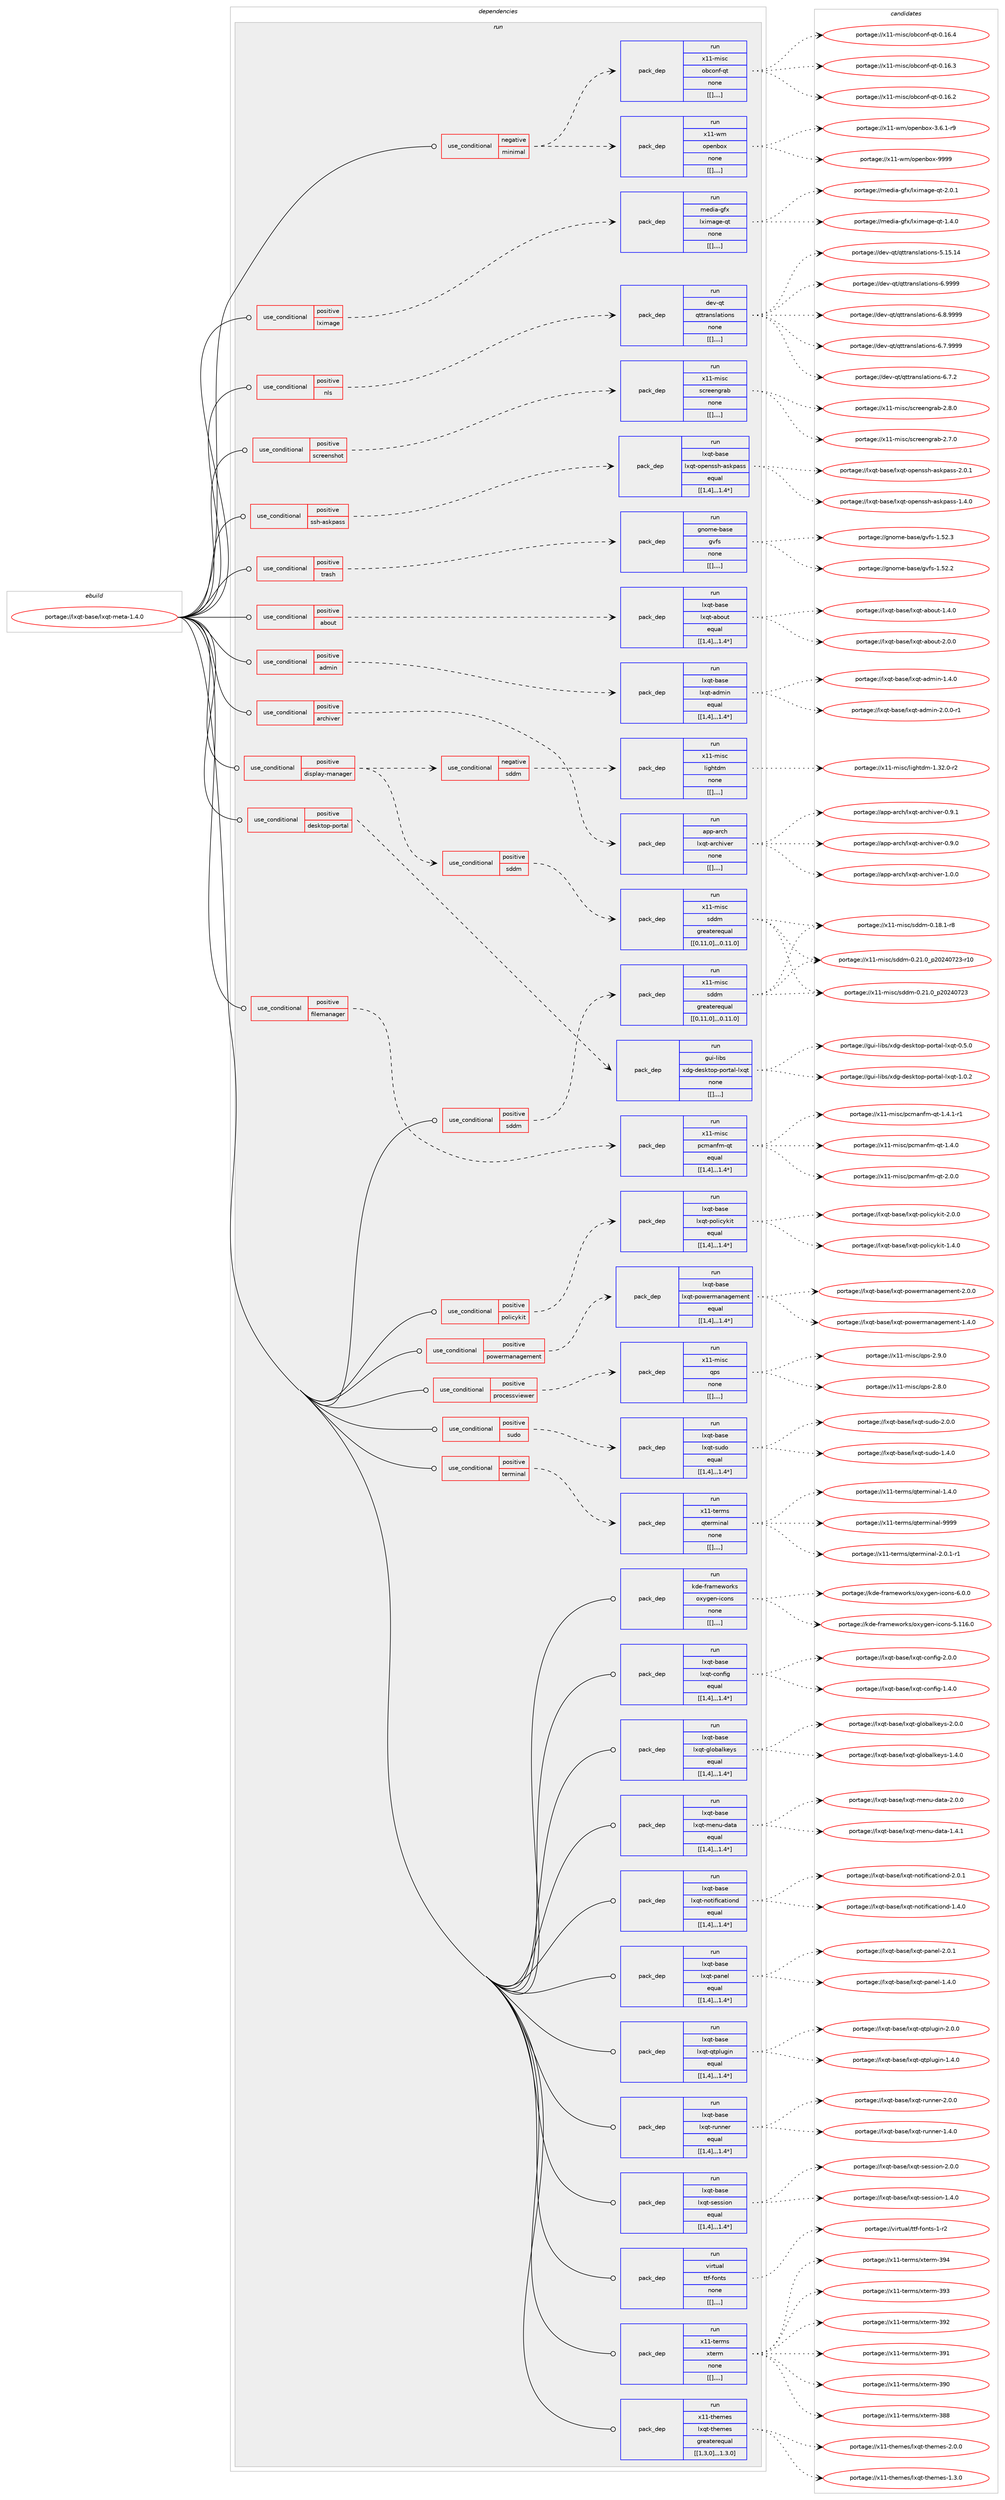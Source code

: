 digraph prolog {

# *************
# Graph options
# *************

newrank=true;
concentrate=true;
compound=true;
graph [rankdir=LR,fontname=Helvetica,fontsize=10,ranksep=1.5];#, ranksep=2.5, nodesep=0.2];
edge  [arrowhead=vee];
node  [fontname=Helvetica,fontsize=10];

# **********
# The ebuild
# **********

subgraph cluster_leftcol {
color=gray;
label=<<i>ebuild</i>>;
id [label="portage://lxqt-base/lxqt-meta-1.4.0", color=red, width=4, href="../lxqt-base/lxqt-meta-1.4.0.svg"];
}

# ****************
# The dependencies
# ****************

subgraph cluster_midcol {
color=gray;
label=<<i>dependencies</i>>;
subgraph cluster_compile {
fillcolor="#eeeeee";
style=filled;
label=<<i>compile</i>>;
}
subgraph cluster_compileandrun {
fillcolor="#eeeeee";
style=filled;
label=<<i>compile and run</i>>;
}
subgraph cluster_run {
fillcolor="#eeeeee";
style=filled;
label=<<i>run</i>>;
subgraph cond71304 {
dependency287873 [label=<<TABLE BORDER="0" CELLBORDER="1" CELLSPACING="0" CELLPADDING="4"><TR><TD ROWSPAN="3" CELLPADDING="10">use_conditional</TD></TR><TR><TD>negative</TD></TR><TR><TD>minimal</TD></TR></TABLE>>, shape=none, color=red];
subgraph pack214195 {
dependency287874 [label=<<TABLE BORDER="0" CELLBORDER="1" CELLSPACING="0" CELLPADDING="4" WIDTH="220"><TR><TD ROWSPAN="6" CELLPADDING="30">pack_dep</TD></TR><TR><TD WIDTH="110">run</TD></TR><TR><TD>x11-wm</TD></TR><TR><TD>openbox</TD></TR><TR><TD>none</TD></TR><TR><TD>[[],,,,]</TD></TR></TABLE>>, shape=none, color=blue];
}
dependency287873:e -> dependency287874:w [weight=20,style="dashed",arrowhead="vee"];
subgraph pack214196 {
dependency287875 [label=<<TABLE BORDER="0" CELLBORDER="1" CELLSPACING="0" CELLPADDING="4" WIDTH="220"><TR><TD ROWSPAN="6" CELLPADDING="30">pack_dep</TD></TR><TR><TD WIDTH="110">run</TD></TR><TR><TD>x11-misc</TD></TR><TR><TD>obconf-qt</TD></TR><TR><TD>none</TD></TR><TR><TD>[[],,,,]</TD></TR></TABLE>>, shape=none, color=blue];
}
dependency287873:e -> dependency287875:w [weight=20,style="dashed",arrowhead="vee"];
}
id:e -> dependency287873:w [weight=20,style="solid",arrowhead="odot"];
subgraph cond71305 {
dependency287876 [label=<<TABLE BORDER="0" CELLBORDER="1" CELLSPACING="0" CELLPADDING="4"><TR><TD ROWSPAN="3" CELLPADDING="10">use_conditional</TD></TR><TR><TD>positive</TD></TR><TR><TD>about</TD></TR></TABLE>>, shape=none, color=red];
subgraph pack214197 {
dependency287877 [label=<<TABLE BORDER="0" CELLBORDER="1" CELLSPACING="0" CELLPADDING="4" WIDTH="220"><TR><TD ROWSPAN="6" CELLPADDING="30">pack_dep</TD></TR><TR><TD WIDTH="110">run</TD></TR><TR><TD>lxqt-base</TD></TR><TR><TD>lxqt-about</TD></TR><TR><TD>equal</TD></TR><TR><TD>[[1,4],,,1.4*]</TD></TR></TABLE>>, shape=none, color=blue];
}
dependency287876:e -> dependency287877:w [weight=20,style="dashed",arrowhead="vee"];
}
id:e -> dependency287876:w [weight=20,style="solid",arrowhead="odot"];
subgraph cond71306 {
dependency287878 [label=<<TABLE BORDER="0" CELLBORDER="1" CELLSPACING="0" CELLPADDING="4"><TR><TD ROWSPAN="3" CELLPADDING="10">use_conditional</TD></TR><TR><TD>positive</TD></TR><TR><TD>admin</TD></TR></TABLE>>, shape=none, color=red];
subgraph pack214198 {
dependency287879 [label=<<TABLE BORDER="0" CELLBORDER="1" CELLSPACING="0" CELLPADDING="4" WIDTH="220"><TR><TD ROWSPAN="6" CELLPADDING="30">pack_dep</TD></TR><TR><TD WIDTH="110">run</TD></TR><TR><TD>lxqt-base</TD></TR><TR><TD>lxqt-admin</TD></TR><TR><TD>equal</TD></TR><TR><TD>[[1,4],,,1.4*]</TD></TR></TABLE>>, shape=none, color=blue];
}
dependency287878:e -> dependency287879:w [weight=20,style="dashed",arrowhead="vee"];
}
id:e -> dependency287878:w [weight=20,style="solid",arrowhead="odot"];
subgraph cond71307 {
dependency287880 [label=<<TABLE BORDER="0" CELLBORDER="1" CELLSPACING="0" CELLPADDING="4"><TR><TD ROWSPAN="3" CELLPADDING="10">use_conditional</TD></TR><TR><TD>positive</TD></TR><TR><TD>archiver</TD></TR></TABLE>>, shape=none, color=red];
subgraph pack214199 {
dependency287881 [label=<<TABLE BORDER="0" CELLBORDER="1" CELLSPACING="0" CELLPADDING="4" WIDTH="220"><TR><TD ROWSPAN="6" CELLPADDING="30">pack_dep</TD></TR><TR><TD WIDTH="110">run</TD></TR><TR><TD>app-arch</TD></TR><TR><TD>lxqt-archiver</TD></TR><TR><TD>none</TD></TR><TR><TD>[[],,,,]</TD></TR></TABLE>>, shape=none, color=blue];
}
dependency287880:e -> dependency287881:w [weight=20,style="dashed",arrowhead="vee"];
}
id:e -> dependency287880:w [weight=20,style="solid",arrowhead="odot"];
subgraph cond71308 {
dependency287882 [label=<<TABLE BORDER="0" CELLBORDER="1" CELLSPACING="0" CELLPADDING="4"><TR><TD ROWSPAN="3" CELLPADDING="10">use_conditional</TD></TR><TR><TD>positive</TD></TR><TR><TD>desktop-portal</TD></TR></TABLE>>, shape=none, color=red];
subgraph pack214200 {
dependency287883 [label=<<TABLE BORDER="0" CELLBORDER="1" CELLSPACING="0" CELLPADDING="4" WIDTH="220"><TR><TD ROWSPAN="6" CELLPADDING="30">pack_dep</TD></TR><TR><TD WIDTH="110">run</TD></TR><TR><TD>gui-libs</TD></TR><TR><TD>xdg-desktop-portal-lxqt</TD></TR><TR><TD>none</TD></TR><TR><TD>[[],,,,]</TD></TR></TABLE>>, shape=none, color=blue];
}
dependency287882:e -> dependency287883:w [weight=20,style="dashed",arrowhead="vee"];
}
id:e -> dependency287882:w [weight=20,style="solid",arrowhead="odot"];
subgraph cond71309 {
dependency287884 [label=<<TABLE BORDER="0" CELLBORDER="1" CELLSPACING="0" CELLPADDING="4"><TR><TD ROWSPAN="3" CELLPADDING="10">use_conditional</TD></TR><TR><TD>positive</TD></TR><TR><TD>display-manager</TD></TR></TABLE>>, shape=none, color=red];
subgraph cond71310 {
dependency287885 [label=<<TABLE BORDER="0" CELLBORDER="1" CELLSPACING="0" CELLPADDING="4"><TR><TD ROWSPAN="3" CELLPADDING="10">use_conditional</TD></TR><TR><TD>positive</TD></TR><TR><TD>sddm</TD></TR></TABLE>>, shape=none, color=red];
subgraph pack214201 {
dependency287886 [label=<<TABLE BORDER="0" CELLBORDER="1" CELLSPACING="0" CELLPADDING="4" WIDTH="220"><TR><TD ROWSPAN="6" CELLPADDING="30">pack_dep</TD></TR><TR><TD WIDTH="110">run</TD></TR><TR><TD>x11-misc</TD></TR><TR><TD>sddm</TD></TR><TR><TD>greaterequal</TD></TR><TR><TD>[[0,11,0],,,0.11.0]</TD></TR></TABLE>>, shape=none, color=blue];
}
dependency287885:e -> dependency287886:w [weight=20,style="dashed",arrowhead="vee"];
}
dependency287884:e -> dependency287885:w [weight=20,style="dashed",arrowhead="vee"];
subgraph cond71311 {
dependency287887 [label=<<TABLE BORDER="0" CELLBORDER="1" CELLSPACING="0" CELLPADDING="4"><TR><TD ROWSPAN="3" CELLPADDING="10">use_conditional</TD></TR><TR><TD>negative</TD></TR><TR><TD>sddm</TD></TR></TABLE>>, shape=none, color=red];
subgraph pack214202 {
dependency287888 [label=<<TABLE BORDER="0" CELLBORDER="1" CELLSPACING="0" CELLPADDING="4" WIDTH="220"><TR><TD ROWSPAN="6" CELLPADDING="30">pack_dep</TD></TR><TR><TD WIDTH="110">run</TD></TR><TR><TD>x11-misc</TD></TR><TR><TD>lightdm</TD></TR><TR><TD>none</TD></TR><TR><TD>[[],,,,]</TD></TR></TABLE>>, shape=none, color=blue];
}
dependency287887:e -> dependency287888:w [weight=20,style="dashed",arrowhead="vee"];
}
dependency287884:e -> dependency287887:w [weight=20,style="dashed",arrowhead="vee"];
}
id:e -> dependency287884:w [weight=20,style="solid",arrowhead="odot"];
subgraph cond71312 {
dependency287889 [label=<<TABLE BORDER="0" CELLBORDER="1" CELLSPACING="0" CELLPADDING="4"><TR><TD ROWSPAN="3" CELLPADDING="10">use_conditional</TD></TR><TR><TD>positive</TD></TR><TR><TD>filemanager</TD></TR></TABLE>>, shape=none, color=red];
subgraph pack214203 {
dependency287890 [label=<<TABLE BORDER="0" CELLBORDER="1" CELLSPACING="0" CELLPADDING="4" WIDTH="220"><TR><TD ROWSPAN="6" CELLPADDING="30">pack_dep</TD></TR><TR><TD WIDTH="110">run</TD></TR><TR><TD>x11-misc</TD></TR><TR><TD>pcmanfm-qt</TD></TR><TR><TD>equal</TD></TR><TR><TD>[[1,4],,,1.4*]</TD></TR></TABLE>>, shape=none, color=blue];
}
dependency287889:e -> dependency287890:w [weight=20,style="dashed",arrowhead="vee"];
}
id:e -> dependency287889:w [weight=20,style="solid",arrowhead="odot"];
subgraph cond71313 {
dependency287891 [label=<<TABLE BORDER="0" CELLBORDER="1" CELLSPACING="0" CELLPADDING="4"><TR><TD ROWSPAN="3" CELLPADDING="10">use_conditional</TD></TR><TR><TD>positive</TD></TR><TR><TD>lximage</TD></TR></TABLE>>, shape=none, color=red];
subgraph pack214204 {
dependency287892 [label=<<TABLE BORDER="0" CELLBORDER="1" CELLSPACING="0" CELLPADDING="4" WIDTH="220"><TR><TD ROWSPAN="6" CELLPADDING="30">pack_dep</TD></TR><TR><TD WIDTH="110">run</TD></TR><TR><TD>media-gfx</TD></TR><TR><TD>lximage-qt</TD></TR><TR><TD>none</TD></TR><TR><TD>[[],,,,]</TD></TR></TABLE>>, shape=none, color=blue];
}
dependency287891:e -> dependency287892:w [weight=20,style="dashed",arrowhead="vee"];
}
id:e -> dependency287891:w [weight=20,style="solid",arrowhead="odot"];
subgraph cond71314 {
dependency287893 [label=<<TABLE BORDER="0" CELLBORDER="1" CELLSPACING="0" CELLPADDING="4"><TR><TD ROWSPAN="3" CELLPADDING="10">use_conditional</TD></TR><TR><TD>positive</TD></TR><TR><TD>nls</TD></TR></TABLE>>, shape=none, color=red];
subgraph pack214205 {
dependency287894 [label=<<TABLE BORDER="0" CELLBORDER="1" CELLSPACING="0" CELLPADDING="4" WIDTH="220"><TR><TD ROWSPAN="6" CELLPADDING="30">pack_dep</TD></TR><TR><TD WIDTH="110">run</TD></TR><TR><TD>dev-qt</TD></TR><TR><TD>qttranslations</TD></TR><TR><TD>none</TD></TR><TR><TD>[[],,,,]</TD></TR></TABLE>>, shape=none, color=blue];
}
dependency287893:e -> dependency287894:w [weight=20,style="dashed",arrowhead="vee"];
}
id:e -> dependency287893:w [weight=20,style="solid",arrowhead="odot"];
subgraph cond71315 {
dependency287895 [label=<<TABLE BORDER="0" CELLBORDER="1" CELLSPACING="0" CELLPADDING="4"><TR><TD ROWSPAN="3" CELLPADDING="10">use_conditional</TD></TR><TR><TD>positive</TD></TR><TR><TD>policykit</TD></TR></TABLE>>, shape=none, color=red];
subgraph pack214206 {
dependency287896 [label=<<TABLE BORDER="0" CELLBORDER="1" CELLSPACING="0" CELLPADDING="4" WIDTH="220"><TR><TD ROWSPAN="6" CELLPADDING="30">pack_dep</TD></TR><TR><TD WIDTH="110">run</TD></TR><TR><TD>lxqt-base</TD></TR><TR><TD>lxqt-policykit</TD></TR><TR><TD>equal</TD></TR><TR><TD>[[1,4],,,1.4*]</TD></TR></TABLE>>, shape=none, color=blue];
}
dependency287895:e -> dependency287896:w [weight=20,style="dashed",arrowhead="vee"];
}
id:e -> dependency287895:w [weight=20,style="solid",arrowhead="odot"];
subgraph cond71316 {
dependency287897 [label=<<TABLE BORDER="0" CELLBORDER="1" CELLSPACING="0" CELLPADDING="4"><TR><TD ROWSPAN="3" CELLPADDING="10">use_conditional</TD></TR><TR><TD>positive</TD></TR><TR><TD>powermanagement</TD></TR></TABLE>>, shape=none, color=red];
subgraph pack214207 {
dependency287898 [label=<<TABLE BORDER="0" CELLBORDER="1" CELLSPACING="0" CELLPADDING="4" WIDTH="220"><TR><TD ROWSPAN="6" CELLPADDING="30">pack_dep</TD></TR><TR><TD WIDTH="110">run</TD></TR><TR><TD>lxqt-base</TD></TR><TR><TD>lxqt-powermanagement</TD></TR><TR><TD>equal</TD></TR><TR><TD>[[1,4],,,1.4*]</TD></TR></TABLE>>, shape=none, color=blue];
}
dependency287897:e -> dependency287898:w [weight=20,style="dashed",arrowhead="vee"];
}
id:e -> dependency287897:w [weight=20,style="solid",arrowhead="odot"];
subgraph cond71317 {
dependency287899 [label=<<TABLE BORDER="0" CELLBORDER="1" CELLSPACING="0" CELLPADDING="4"><TR><TD ROWSPAN="3" CELLPADDING="10">use_conditional</TD></TR><TR><TD>positive</TD></TR><TR><TD>processviewer</TD></TR></TABLE>>, shape=none, color=red];
subgraph pack214208 {
dependency287900 [label=<<TABLE BORDER="0" CELLBORDER="1" CELLSPACING="0" CELLPADDING="4" WIDTH="220"><TR><TD ROWSPAN="6" CELLPADDING="30">pack_dep</TD></TR><TR><TD WIDTH="110">run</TD></TR><TR><TD>x11-misc</TD></TR><TR><TD>qps</TD></TR><TR><TD>none</TD></TR><TR><TD>[[],,,,]</TD></TR></TABLE>>, shape=none, color=blue];
}
dependency287899:e -> dependency287900:w [weight=20,style="dashed",arrowhead="vee"];
}
id:e -> dependency287899:w [weight=20,style="solid",arrowhead="odot"];
subgraph cond71318 {
dependency287901 [label=<<TABLE BORDER="0" CELLBORDER="1" CELLSPACING="0" CELLPADDING="4"><TR><TD ROWSPAN="3" CELLPADDING="10">use_conditional</TD></TR><TR><TD>positive</TD></TR><TR><TD>screenshot</TD></TR></TABLE>>, shape=none, color=red];
subgraph pack214209 {
dependency287902 [label=<<TABLE BORDER="0" CELLBORDER="1" CELLSPACING="0" CELLPADDING="4" WIDTH="220"><TR><TD ROWSPAN="6" CELLPADDING="30">pack_dep</TD></TR><TR><TD WIDTH="110">run</TD></TR><TR><TD>x11-misc</TD></TR><TR><TD>screengrab</TD></TR><TR><TD>none</TD></TR><TR><TD>[[],,,,]</TD></TR></TABLE>>, shape=none, color=blue];
}
dependency287901:e -> dependency287902:w [weight=20,style="dashed",arrowhead="vee"];
}
id:e -> dependency287901:w [weight=20,style="solid",arrowhead="odot"];
subgraph cond71319 {
dependency287903 [label=<<TABLE BORDER="0" CELLBORDER="1" CELLSPACING="0" CELLPADDING="4"><TR><TD ROWSPAN="3" CELLPADDING="10">use_conditional</TD></TR><TR><TD>positive</TD></TR><TR><TD>sddm</TD></TR></TABLE>>, shape=none, color=red];
subgraph pack214210 {
dependency287904 [label=<<TABLE BORDER="0" CELLBORDER="1" CELLSPACING="0" CELLPADDING="4" WIDTH="220"><TR><TD ROWSPAN="6" CELLPADDING="30">pack_dep</TD></TR><TR><TD WIDTH="110">run</TD></TR><TR><TD>x11-misc</TD></TR><TR><TD>sddm</TD></TR><TR><TD>greaterequal</TD></TR><TR><TD>[[0,11,0],,,0.11.0]</TD></TR></TABLE>>, shape=none, color=blue];
}
dependency287903:e -> dependency287904:w [weight=20,style="dashed",arrowhead="vee"];
}
id:e -> dependency287903:w [weight=20,style="solid",arrowhead="odot"];
subgraph cond71320 {
dependency287905 [label=<<TABLE BORDER="0" CELLBORDER="1" CELLSPACING="0" CELLPADDING="4"><TR><TD ROWSPAN="3" CELLPADDING="10">use_conditional</TD></TR><TR><TD>positive</TD></TR><TR><TD>ssh-askpass</TD></TR></TABLE>>, shape=none, color=red];
subgraph pack214211 {
dependency287906 [label=<<TABLE BORDER="0" CELLBORDER="1" CELLSPACING="0" CELLPADDING="4" WIDTH="220"><TR><TD ROWSPAN="6" CELLPADDING="30">pack_dep</TD></TR><TR><TD WIDTH="110">run</TD></TR><TR><TD>lxqt-base</TD></TR><TR><TD>lxqt-openssh-askpass</TD></TR><TR><TD>equal</TD></TR><TR><TD>[[1,4],,,1.4*]</TD></TR></TABLE>>, shape=none, color=blue];
}
dependency287905:e -> dependency287906:w [weight=20,style="dashed",arrowhead="vee"];
}
id:e -> dependency287905:w [weight=20,style="solid",arrowhead="odot"];
subgraph cond71321 {
dependency287907 [label=<<TABLE BORDER="0" CELLBORDER="1" CELLSPACING="0" CELLPADDING="4"><TR><TD ROWSPAN="3" CELLPADDING="10">use_conditional</TD></TR><TR><TD>positive</TD></TR><TR><TD>sudo</TD></TR></TABLE>>, shape=none, color=red];
subgraph pack214212 {
dependency287908 [label=<<TABLE BORDER="0" CELLBORDER="1" CELLSPACING="0" CELLPADDING="4" WIDTH="220"><TR><TD ROWSPAN="6" CELLPADDING="30">pack_dep</TD></TR><TR><TD WIDTH="110">run</TD></TR><TR><TD>lxqt-base</TD></TR><TR><TD>lxqt-sudo</TD></TR><TR><TD>equal</TD></TR><TR><TD>[[1,4],,,1.4*]</TD></TR></TABLE>>, shape=none, color=blue];
}
dependency287907:e -> dependency287908:w [weight=20,style="dashed",arrowhead="vee"];
}
id:e -> dependency287907:w [weight=20,style="solid",arrowhead="odot"];
subgraph cond71322 {
dependency287909 [label=<<TABLE BORDER="0" CELLBORDER="1" CELLSPACING="0" CELLPADDING="4"><TR><TD ROWSPAN="3" CELLPADDING="10">use_conditional</TD></TR><TR><TD>positive</TD></TR><TR><TD>terminal</TD></TR></TABLE>>, shape=none, color=red];
subgraph pack214213 {
dependency287910 [label=<<TABLE BORDER="0" CELLBORDER="1" CELLSPACING="0" CELLPADDING="4" WIDTH="220"><TR><TD ROWSPAN="6" CELLPADDING="30">pack_dep</TD></TR><TR><TD WIDTH="110">run</TD></TR><TR><TD>x11-terms</TD></TR><TR><TD>qterminal</TD></TR><TR><TD>none</TD></TR><TR><TD>[[],,,,]</TD></TR></TABLE>>, shape=none, color=blue];
}
dependency287909:e -> dependency287910:w [weight=20,style="dashed",arrowhead="vee"];
}
id:e -> dependency287909:w [weight=20,style="solid",arrowhead="odot"];
subgraph cond71323 {
dependency287911 [label=<<TABLE BORDER="0" CELLBORDER="1" CELLSPACING="0" CELLPADDING="4"><TR><TD ROWSPAN="3" CELLPADDING="10">use_conditional</TD></TR><TR><TD>positive</TD></TR><TR><TD>trash</TD></TR></TABLE>>, shape=none, color=red];
subgraph pack214214 {
dependency287912 [label=<<TABLE BORDER="0" CELLBORDER="1" CELLSPACING="0" CELLPADDING="4" WIDTH="220"><TR><TD ROWSPAN="6" CELLPADDING="30">pack_dep</TD></TR><TR><TD WIDTH="110">run</TD></TR><TR><TD>gnome-base</TD></TR><TR><TD>gvfs</TD></TR><TR><TD>none</TD></TR><TR><TD>[[],,,,]</TD></TR></TABLE>>, shape=none, color=blue];
}
dependency287911:e -> dependency287912:w [weight=20,style="dashed",arrowhead="vee"];
}
id:e -> dependency287911:w [weight=20,style="solid",arrowhead="odot"];
subgraph pack214215 {
dependency287913 [label=<<TABLE BORDER="0" CELLBORDER="1" CELLSPACING="0" CELLPADDING="4" WIDTH="220"><TR><TD ROWSPAN="6" CELLPADDING="30">pack_dep</TD></TR><TR><TD WIDTH="110">run</TD></TR><TR><TD>kde-frameworks</TD></TR><TR><TD>oxygen-icons</TD></TR><TR><TD>none</TD></TR><TR><TD>[[],,,,]</TD></TR></TABLE>>, shape=none, color=blue];
}
id:e -> dependency287913:w [weight=20,style="solid",arrowhead="odot"];
subgraph pack214216 {
dependency287914 [label=<<TABLE BORDER="0" CELLBORDER="1" CELLSPACING="0" CELLPADDING="4" WIDTH="220"><TR><TD ROWSPAN="6" CELLPADDING="30">pack_dep</TD></TR><TR><TD WIDTH="110">run</TD></TR><TR><TD>lxqt-base</TD></TR><TR><TD>lxqt-config</TD></TR><TR><TD>equal</TD></TR><TR><TD>[[1,4],,,1.4*]</TD></TR></TABLE>>, shape=none, color=blue];
}
id:e -> dependency287914:w [weight=20,style="solid",arrowhead="odot"];
subgraph pack214217 {
dependency287915 [label=<<TABLE BORDER="0" CELLBORDER="1" CELLSPACING="0" CELLPADDING="4" WIDTH="220"><TR><TD ROWSPAN="6" CELLPADDING="30">pack_dep</TD></TR><TR><TD WIDTH="110">run</TD></TR><TR><TD>lxqt-base</TD></TR><TR><TD>lxqt-globalkeys</TD></TR><TR><TD>equal</TD></TR><TR><TD>[[1,4],,,1.4*]</TD></TR></TABLE>>, shape=none, color=blue];
}
id:e -> dependency287915:w [weight=20,style="solid",arrowhead="odot"];
subgraph pack214218 {
dependency287916 [label=<<TABLE BORDER="0" CELLBORDER="1" CELLSPACING="0" CELLPADDING="4" WIDTH="220"><TR><TD ROWSPAN="6" CELLPADDING="30">pack_dep</TD></TR><TR><TD WIDTH="110">run</TD></TR><TR><TD>lxqt-base</TD></TR><TR><TD>lxqt-menu-data</TD></TR><TR><TD>equal</TD></TR><TR><TD>[[1,4],,,1.4*]</TD></TR></TABLE>>, shape=none, color=blue];
}
id:e -> dependency287916:w [weight=20,style="solid",arrowhead="odot"];
subgraph pack214219 {
dependency287917 [label=<<TABLE BORDER="0" CELLBORDER="1" CELLSPACING="0" CELLPADDING="4" WIDTH="220"><TR><TD ROWSPAN="6" CELLPADDING="30">pack_dep</TD></TR><TR><TD WIDTH="110">run</TD></TR><TR><TD>lxqt-base</TD></TR><TR><TD>lxqt-notificationd</TD></TR><TR><TD>equal</TD></TR><TR><TD>[[1,4],,,1.4*]</TD></TR></TABLE>>, shape=none, color=blue];
}
id:e -> dependency287917:w [weight=20,style="solid",arrowhead="odot"];
subgraph pack214220 {
dependency287918 [label=<<TABLE BORDER="0" CELLBORDER="1" CELLSPACING="0" CELLPADDING="4" WIDTH="220"><TR><TD ROWSPAN="6" CELLPADDING="30">pack_dep</TD></TR><TR><TD WIDTH="110">run</TD></TR><TR><TD>lxqt-base</TD></TR><TR><TD>lxqt-panel</TD></TR><TR><TD>equal</TD></TR><TR><TD>[[1,4],,,1.4*]</TD></TR></TABLE>>, shape=none, color=blue];
}
id:e -> dependency287918:w [weight=20,style="solid",arrowhead="odot"];
subgraph pack214221 {
dependency287919 [label=<<TABLE BORDER="0" CELLBORDER="1" CELLSPACING="0" CELLPADDING="4" WIDTH="220"><TR><TD ROWSPAN="6" CELLPADDING="30">pack_dep</TD></TR><TR><TD WIDTH="110">run</TD></TR><TR><TD>lxqt-base</TD></TR><TR><TD>lxqt-qtplugin</TD></TR><TR><TD>equal</TD></TR><TR><TD>[[1,4],,,1.4*]</TD></TR></TABLE>>, shape=none, color=blue];
}
id:e -> dependency287919:w [weight=20,style="solid",arrowhead="odot"];
subgraph pack214222 {
dependency287920 [label=<<TABLE BORDER="0" CELLBORDER="1" CELLSPACING="0" CELLPADDING="4" WIDTH="220"><TR><TD ROWSPAN="6" CELLPADDING="30">pack_dep</TD></TR><TR><TD WIDTH="110">run</TD></TR><TR><TD>lxqt-base</TD></TR><TR><TD>lxqt-runner</TD></TR><TR><TD>equal</TD></TR><TR><TD>[[1,4],,,1.4*]</TD></TR></TABLE>>, shape=none, color=blue];
}
id:e -> dependency287920:w [weight=20,style="solid",arrowhead="odot"];
subgraph pack214223 {
dependency287921 [label=<<TABLE BORDER="0" CELLBORDER="1" CELLSPACING="0" CELLPADDING="4" WIDTH="220"><TR><TD ROWSPAN="6" CELLPADDING="30">pack_dep</TD></TR><TR><TD WIDTH="110">run</TD></TR><TR><TD>lxqt-base</TD></TR><TR><TD>lxqt-session</TD></TR><TR><TD>equal</TD></TR><TR><TD>[[1,4],,,1.4*]</TD></TR></TABLE>>, shape=none, color=blue];
}
id:e -> dependency287921:w [weight=20,style="solid",arrowhead="odot"];
subgraph pack214224 {
dependency287922 [label=<<TABLE BORDER="0" CELLBORDER="1" CELLSPACING="0" CELLPADDING="4" WIDTH="220"><TR><TD ROWSPAN="6" CELLPADDING="30">pack_dep</TD></TR><TR><TD WIDTH="110">run</TD></TR><TR><TD>virtual</TD></TR><TR><TD>ttf-fonts</TD></TR><TR><TD>none</TD></TR><TR><TD>[[],,,,]</TD></TR></TABLE>>, shape=none, color=blue];
}
id:e -> dependency287922:w [weight=20,style="solid",arrowhead="odot"];
subgraph pack214225 {
dependency287923 [label=<<TABLE BORDER="0" CELLBORDER="1" CELLSPACING="0" CELLPADDING="4" WIDTH="220"><TR><TD ROWSPAN="6" CELLPADDING="30">pack_dep</TD></TR><TR><TD WIDTH="110">run</TD></TR><TR><TD>x11-terms</TD></TR><TR><TD>xterm</TD></TR><TR><TD>none</TD></TR><TR><TD>[[],,,,]</TD></TR></TABLE>>, shape=none, color=blue];
}
id:e -> dependency287923:w [weight=20,style="solid",arrowhead="odot"];
subgraph pack214226 {
dependency287924 [label=<<TABLE BORDER="0" CELLBORDER="1" CELLSPACING="0" CELLPADDING="4" WIDTH="220"><TR><TD ROWSPAN="6" CELLPADDING="30">pack_dep</TD></TR><TR><TD WIDTH="110">run</TD></TR><TR><TD>x11-themes</TD></TR><TR><TD>lxqt-themes</TD></TR><TR><TD>greaterequal</TD></TR><TR><TD>[[1,3,0],,,1.3.0]</TD></TR></TABLE>>, shape=none, color=blue];
}
id:e -> dependency287924:w [weight=20,style="solid",arrowhead="odot"];
}
}

# **************
# The candidates
# **************

subgraph cluster_choices {
rank=same;
color=gray;
label=<<i>candidates</i>>;

subgraph choice214195 {
color=black;
nodesep=1;
choice12049494511910947111112101110981111204557575757 [label="portage://x11-wm/openbox-9999", color=red, width=4,href="../x11-wm/openbox-9999.svg"];
choice12049494511910947111112101110981111204551465446494511457 [label="portage://x11-wm/openbox-3.6.1-r9", color=red, width=4,href="../x11-wm/openbox-3.6.1-r9.svg"];
dependency287874:e -> choice12049494511910947111112101110981111204557575757:w [style=dotted,weight="100"];
dependency287874:e -> choice12049494511910947111112101110981111204551465446494511457:w [style=dotted,weight="100"];
}
subgraph choice214196 {
color=black;
nodesep=1;
choice120494945109105115994711198991111101024511311645484649544652 [label="portage://x11-misc/obconf-qt-0.16.4", color=red, width=4,href="../x11-misc/obconf-qt-0.16.4.svg"];
choice120494945109105115994711198991111101024511311645484649544651 [label="portage://x11-misc/obconf-qt-0.16.3", color=red, width=4,href="../x11-misc/obconf-qt-0.16.3.svg"];
choice120494945109105115994711198991111101024511311645484649544650 [label="portage://x11-misc/obconf-qt-0.16.2", color=red, width=4,href="../x11-misc/obconf-qt-0.16.2.svg"];
dependency287875:e -> choice120494945109105115994711198991111101024511311645484649544652:w [style=dotted,weight="100"];
dependency287875:e -> choice120494945109105115994711198991111101024511311645484649544651:w [style=dotted,weight="100"];
dependency287875:e -> choice120494945109105115994711198991111101024511311645484649544650:w [style=dotted,weight="100"];
}
subgraph choice214197 {
color=black;
nodesep=1;
choice10812011311645989711510147108120113116459798111117116455046484648 [label="portage://lxqt-base/lxqt-about-2.0.0", color=red, width=4,href="../lxqt-base/lxqt-about-2.0.0.svg"];
choice10812011311645989711510147108120113116459798111117116454946524648 [label="portage://lxqt-base/lxqt-about-1.4.0", color=red, width=4,href="../lxqt-base/lxqt-about-1.4.0.svg"];
dependency287877:e -> choice10812011311645989711510147108120113116459798111117116455046484648:w [style=dotted,weight="100"];
dependency287877:e -> choice10812011311645989711510147108120113116459798111117116454946524648:w [style=dotted,weight="100"];
}
subgraph choice214198 {
color=black;
nodesep=1;
choice1081201131164598971151014710812011311645971001091051104550464846484511449 [label="portage://lxqt-base/lxqt-admin-2.0.0-r1", color=red, width=4,href="../lxqt-base/lxqt-admin-2.0.0-r1.svg"];
choice108120113116459897115101471081201131164597100109105110454946524648 [label="portage://lxqt-base/lxqt-admin-1.4.0", color=red, width=4,href="../lxqt-base/lxqt-admin-1.4.0.svg"];
dependency287879:e -> choice1081201131164598971151014710812011311645971001091051104550464846484511449:w [style=dotted,weight="100"];
dependency287879:e -> choice108120113116459897115101471081201131164597100109105110454946524648:w [style=dotted,weight="100"];
}
subgraph choice214199 {
color=black;
nodesep=1;
choice9711211245971149910447108120113116459711499104105118101114454946484648 [label="portage://app-arch/lxqt-archiver-1.0.0", color=red, width=4,href="../app-arch/lxqt-archiver-1.0.0.svg"];
choice9711211245971149910447108120113116459711499104105118101114454846574649 [label="portage://app-arch/lxqt-archiver-0.9.1", color=red, width=4,href="../app-arch/lxqt-archiver-0.9.1.svg"];
choice9711211245971149910447108120113116459711499104105118101114454846574648 [label="portage://app-arch/lxqt-archiver-0.9.0", color=red, width=4,href="../app-arch/lxqt-archiver-0.9.0.svg"];
dependency287881:e -> choice9711211245971149910447108120113116459711499104105118101114454946484648:w [style=dotted,weight="100"];
dependency287881:e -> choice9711211245971149910447108120113116459711499104105118101114454846574649:w [style=dotted,weight="100"];
dependency287881:e -> choice9711211245971149910447108120113116459711499104105118101114454846574648:w [style=dotted,weight="100"];
}
subgraph choice214200 {
color=black;
nodesep=1;
choice10311710545108105981154712010010345100101115107116111112451121111141169710845108120113116454946484650 [label="portage://gui-libs/xdg-desktop-portal-lxqt-1.0.2", color=red, width=4,href="../gui-libs/xdg-desktop-portal-lxqt-1.0.2.svg"];
choice10311710545108105981154712010010345100101115107116111112451121111141169710845108120113116454846534648 [label="portage://gui-libs/xdg-desktop-portal-lxqt-0.5.0", color=red, width=4,href="../gui-libs/xdg-desktop-portal-lxqt-0.5.0.svg"];
dependency287883:e -> choice10311710545108105981154712010010345100101115107116111112451121111141169710845108120113116454946484650:w [style=dotted,weight="100"];
dependency287883:e -> choice10311710545108105981154712010010345100101115107116111112451121111141169710845108120113116454846534648:w [style=dotted,weight="100"];
}
subgraph choice214201 {
color=black;
nodesep=1;
choice120494945109105115994711510010010945484650494648951125048505248555051451144948 [label="portage://x11-misc/sddm-0.21.0_p20240723-r10", color=red, width=4,href="../x11-misc/sddm-0.21.0_p20240723-r10.svg"];
choice120494945109105115994711510010010945484650494648951125048505248555051 [label="portage://x11-misc/sddm-0.21.0_p20240723", color=red, width=4,href="../x11-misc/sddm-0.21.0_p20240723.svg"];
choice1204949451091051159947115100100109454846495646494511456 [label="portage://x11-misc/sddm-0.18.1-r8", color=red, width=4,href="../x11-misc/sddm-0.18.1-r8.svg"];
dependency287886:e -> choice120494945109105115994711510010010945484650494648951125048505248555051451144948:w [style=dotted,weight="100"];
dependency287886:e -> choice120494945109105115994711510010010945484650494648951125048505248555051:w [style=dotted,weight="100"];
dependency287886:e -> choice1204949451091051159947115100100109454846495646494511456:w [style=dotted,weight="100"];
}
subgraph choice214202 {
color=black;
nodesep=1;
choice1204949451091051159947108105103104116100109454946515046484511450 [label="portage://x11-misc/lightdm-1.32.0-r2", color=red, width=4,href="../x11-misc/lightdm-1.32.0-r2.svg"];
dependency287888:e -> choice1204949451091051159947108105103104116100109454946515046484511450:w [style=dotted,weight="100"];
}
subgraph choice214203 {
color=black;
nodesep=1;
choice1204949451091051159947112991099711010210945113116455046484648 [label="portage://x11-misc/pcmanfm-qt-2.0.0", color=red, width=4,href="../x11-misc/pcmanfm-qt-2.0.0.svg"];
choice12049494510910511599471129910997110102109451131164549465246494511449 [label="portage://x11-misc/pcmanfm-qt-1.4.1-r1", color=red, width=4,href="../x11-misc/pcmanfm-qt-1.4.1-r1.svg"];
choice1204949451091051159947112991099711010210945113116454946524648 [label="portage://x11-misc/pcmanfm-qt-1.4.0", color=red, width=4,href="../x11-misc/pcmanfm-qt-1.4.0.svg"];
dependency287890:e -> choice1204949451091051159947112991099711010210945113116455046484648:w [style=dotted,weight="100"];
dependency287890:e -> choice12049494510910511599471129910997110102109451131164549465246494511449:w [style=dotted,weight="100"];
dependency287890:e -> choice1204949451091051159947112991099711010210945113116454946524648:w [style=dotted,weight="100"];
}
subgraph choice214204 {
color=black;
nodesep=1;
choice1091011001059745103102120471081201051099710310145113116455046484649 [label="portage://media-gfx/lximage-qt-2.0.1", color=red, width=4,href="../media-gfx/lximage-qt-2.0.1.svg"];
choice1091011001059745103102120471081201051099710310145113116454946524648 [label="portage://media-gfx/lximage-qt-1.4.0", color=red, width=4,href="../media-gfx/lximage-qt-1.4.0.svg"];
dependency287892:e -> choice1091011001059745103102120471081201051099710310145113116455046484649:w [style=dotted,weight="100"];
dependency287892:e -> choice1091011001059745103102120471081201051099710310145113116454946524648:w [style=dotted,weight="100"];
}
subgraph choice214205 {
color=black;
nodesep=1;
choice1001011184511311647113116116114971101151089711610511111011545544657575757 [label="portage://dev-qt/qttranslations-6.9999", color=red, width=4,href="../dev-qt/qttranslations-6.9999.svg"];
choice10010111845113116471131161161149711011510897116105111110115455446564657575757 [label="portage://dev-qt/qttranslations-6.8.9999", color=red, width=4,href="../dev-qt/qttranslations-6.8.9999.svg"];
choice10010111845113116471131161161149711011510897116105111110115455446554657575757 [label="portage://dev-qt/qttranslations-6.7.9999", color=red, width=4,href="../dev-qt/qttranslations-6.7.9999.svg"];
choice10010111845113116471131161161149711011510897116105111110115455446554650 [label="portage://dev-qt/qttranslations-6.7.2", color=red, width=4,href="../dev-qt/qttranslations-6.7.2.svg"];
choice100101118451131164711311611611497110115108971161051111101154553464953464952 [label="portage://dev-qt/qttranslations-5.15.14", color=red, width=4,href="../dev-qt/qttranslations-5.15.14.svg"];
dependency287894:e -> choice1001011184511311647113116116114971101151089711610511111011545544657575757:w [style=dotted,weight="100"];
dependency287894:e -> choice10010111845113116471131161161149711011510897116105111110115455446564657575757:w [style=dotted,weight="100"];
dependency287894:e -> choice10010111845113116471131161161149711011510897116105111110115455446554657575757:w [style=dotted,weight="100"];
dependency287894:e -> choice10010111845113116471131161161149711011510897116105111110115455446554650:w [style=dotted,weight="100"];
dependency287894:e -> choice100101118451131164711311611611497110115108971161051111101154553464953464952:w [style=dotted,weight="100"];
}
subgraph choice214206 {
color=black;
nodesep=1;
choice108120113116459897115101471081201131164511211110810599121107105116455046484648 [label="portage://lxqt-base/lxqt-policykit-2.0.0", color=red, width=4,href="../lxqt-base/lxqt-policykit-2.0.0.svg"];
choice108120113116459897115101471081201131164511211110810599121107105116454946524648 [label="portage://lxqt-base/lxqt-policykit-1.4.0", color=red, width=4,href="../lxqt-base/lxqt-policykit-1.4.0.svg"];
dependency287896:e -> choice108120113116459897115101471081201131164511211110810599121107105116455046484648:w [style=dotted,weight="100"];
dependency287896:e -> choice108120113116459897115101471081201131164511211110810599121107105116454946524648:w [style=dotted,weight="100"];
}
subgraph choice214207 {
color=black;
nodesep=1;
choice10812011311645989711510147108120113116451121111191011141099711097103101109101110116455046484648 [label="portage://lxqt-base/lxqt-powermanagement-2.0.0", color=red, width=4,href="../lxqt-base/lxqt-powermanagement-2.0.0.svg"];
choice10812011311645989711510147108120113116451121111191011141099711097103101109101110116454946524648 [label="portage://lxqt-base/lxqt-powermanagement-1.4.0", color=red, width=4,href="../lxqt-base/lxqt-powermanagement-1.4.0.svg"];
dependency287898:e -> choice10812011311645989711510147108120113116451121111191011141099711097103101109101110116455046484648:w [style=dotted,weight="100"];
dependency287898:e -> choice10812011311645989711510147108120113116451121111191011141099711097103101109101110116454946524648:w [style=dotted,weight="100"];
}
subgraph choice214208 {
color=black;
nodesep=1;
choice1204949451091051159947113112115455046574648 [label="portage://x11-misc/qps-2.9.0", color=red, width=4,href="../x11-misc/qps-2.9.0.svg"];
choice1204949451091051159947113112115455046564648 [label="portage://x11-misc/qps-2.8.0", color=red, width=4,href="../x11-misc/qps-2.8.0.svg"];
dependency287900:e -> choice1204949451091051159947113112115455046574648:w [style=dotted,weight="100"];
dependency287900:e -> choice1204949451091051159947113112115455046564648:w [style=dotted,weight="100"];
}
subgraph choice214209 {
color=black;
nodesep=1;
choice1204949451091051159947115991141011011101031149798455046564648 [label="portage://x11-misc/screengrab-2.8.0", color=red, width=4,href="../x11-misc/screengrab-2.8.0.svg"];
choice1204949451091051159947115991141011011101031149798455046554648 [label="portage://x11-misc/screengrab-2.7.0", color=red, width=4,href="../x11-misc/screengrab-2.7.0.svg"];
dependency287902:e -> choice1204949451091051159947115991141011011101031149798455046564648:w [style=dotted,weight="100"];
dependency287902:e -> choice1204949451091051159947115991141011011101031149798455046554648:w [style=dotted,weight="100"];
}
subgraph choice214210 {
color=black;
nodesep=1;
choice120494945109105115994711510010010945484650494648951125048505248555051451144948 [label="portage://x11-misc/sddm-0.21.0_p20240723-r10", color=red, width=4,href="../x11-misc/sddm-0.21.0_p20240723-r10.svg"];
choice120494945109105115994711510010010945484650494648951125048505248555051 [label="portage://x11-misc/sddm-0.21.0_p20240723", color=red, width=4,href="../x11-misc/sddm-0.21.0_p20240723.svg"];
choice1204949451091051159947115100100109454846495646494511456 [label="portage://x11-misc/sddm-0.18.1-r8", color=red, width=4,href="../x11-misc/sddm-0.18.1-r8.svg"];
dependency287904:e -> choice120494945109105115994711510010010945484650494648951125048505248555051451144948:w [style=dotted,weight="100"];
dependency287904:e -> choice120494945109105115994711510010010945484650494648951125048505248555051:w [style=dotted,weight="100"];
dependency287904:e -> choice1204949451091051159947115100100109454846495646494511456:w [style=dotted,weight="100"];
}
subgraph choice214211 {
color=black;
nodesep=1;
choice1081201131164598971151014710812011311645111112101110115115104459711510711297115115455046484649 [label="portage://lxqt-base/lxqt-openssh-askpass-2.0.1", color=red, width=4,href="../lxqt-base/lxqt-openssh-askpass-2.0.1.svg"];
choice1081201131164598971151014710812011311645111112101110115115104459711510711297115115454946524648 [label="portage://lxqt-base/lxqt-openssh-askpass-1.4.0", color=red, width=4,href="../lxqt-base/lxqt-openssh-askpass-1.4.0.svg"];
dependency287906:e -> choice1081201131164598971151014710812011311645111112101110115115104459711510711297115115455046484649:w [style=dotted,weight="100"];
dependency287906:e -> choice1081201131164598971151014710812011311645111112101110115115104459711510711297115115454946524648:w [style=dotted,weight="100"];
}
subgraph choice214212 {
color=black;
nodesep=1;
choice1081201131164598971151014710812011311645115117100111455046484648 [label="portage://lxqt-base/lxqt-sudo-2.0.0", color=red, width=4,href="../lxqt-base/lxqt-sudo-2.0.0.svg"];
choice1081201131164598971151014710812011311645115117100111454946524648 [label="portage://lxqt-base/lxqt-sudo-1.4.0", color=red, width=4,href="../lxqt-base/lxqt-sudo-1.4.0.svg"];
dependency287908:e -> choice1081201131164598971151014710812011311645115117100111455046484648:w [style=dotted,weight="100"];
dependency287908:e -> choice1081201131164598971151014710812011311645115117100111454946524648:w [style=dotted,weight="100"];
}
subgraph choice214213 {
color=black;
nodesep=1;
choice12049494511610111410911547113116101114109105110971084557575757 [label="portage://x11-terms/qterminal-9999", color=red, width=4,href="../x11-terms/qterminal-9999.svg"];
choice12049494511610111410911547113116101114109105110971084550464846494511449 [label="portage://x11-terms/qterminal-2.0.1-r1", color=red, width=4,href="../x11-terms/qterminal-2.0.1-r1.svg"];
choice1204949451161011141091154711311610111410910511097108454946524648 [label="portage://x11-terms/qterminal-1.4.0", color=red, width=4,href="../x11-terms/qterminal-1.4.0.svg"];
dependency287910:e -> choice12049494511610111410911547113116101114109105110971084557575757:w [style=dotted,weight="100"];
dependency287910:e -> choice12049494511610111410911547113116101114109105110971084550464846494511449:w [style=dotted,weight="100"];
dependency287910:e -> choice1204949451161011141091154711311610111410910511097108454946524648:w [style=dotted,weight="100"];
}
subgraph choice214214 {
color=black;
nodesep=1;
choice1031101111091014598971151014710311810211545494653504651 [label="portage://gnome-base/gvfs-1.52.3", color=red, width=4,href="../gnome-base/gvfs-1.52.3.svg"];
choice1031101111091014598971151014710311810211545494653504650 [label="portage://gnome-base/gvfs-1.52.2", color=red, width=4,href="../gnome-base/gvfs-1.52.2.svg"];
dependency287912:e -> choice1031101111091014598971151014710311810211545494653504651:w [style=dotted,weight="100"];
dependency287912:e -> choice1031101111091014598971151014710311810211545494653504650:w [style=dotted,weight="100"];
}
subgraph choice214215 {
color=black;
nodesep=1;
choice1071001014510211497109101119111114107115471111201211031011104510599111110115455446484648 [label="portage://kde-frameworks/oxygen-icons-6.0.0", color=red, width=4,href="../kde-frameworks/oxygen-icons-6.0.0.svg"];
choice10710010145102114971091011191111141071154711112012110310111045105991111101154553464949544648 [label="portage://kde-frameworks/oxygen-icons-5.116.0", color=red, width=4,href="../kde-frameworks/oxygen-icons-5.116.0.svg"];
dependency287913:e -> choice1071001014510211497109101119111114107115471111201211031011104510599111110115455446484648:w [style=dotted,weight="100"];
dependency287913:e -> choice10710010145102114971091011191111141071154711112012110310111045105991111101154553464949544648:w [style=dotted,weight="100"];
}
subgraph choice214216 {
color=black;
nodesep=1;
choice108120113116459897115101471081201131164599111110102105103455046484648 [label="portage://lxqt-base/lxqt-config-2.0.0", color=red, width=4,href="../lxqt-base/lxqt-config-2.0.0.svg"];
choice108120113116459897115101471081201131164599111110102105103454946524648 [label="portage://lxqt-base/lxqt-config-1.4.0", color=red, width=4,href="../lxqt-base/lxqt-config-1.4.0.svg"];
dependency287914:e -> choice108120113116459897115101471081201131164599111110102105103455046484648:w [style=dotted,weight="100"];
dependency287914:e -> choice108120113116459897115101471081201131164599111110102105103454946524648:w [style=dotted,weight="100"];
}
subgraph choice214217 {
color=black;
nodesep=1;
choice10812011311645989711510147108120113116451031081119897108107101121115455046484648 [label="portage://lxqt-base/lxqt-globalkeys-2.0.0", color=red, width=4,href="../lxqt-base/lxqt-globalkeys-2.0.0.svg"];
choice10812011311645989711510147108120113116451031081119897108107101121115454946524648 [label="portage://lxqt-base/lxqt-globalkeys-1.4.0", color=red, width=4,href="../lxqt-base/lxqt-globalkeys-1.4.0.svg"];
dependency287915:e -> choice10812011311645989711510147108120113116451031081119897108107101121115455046484648:w [style=dotted,weight="100"];
dependency287915:e -> choice10812011311645989711510147108120113116451031081119897108107101121115454946524648:w [style=dotted,weight="100"];
}
subgraph choice214218 {
color=black;
nodesep=1;
choice1081201131164598971151014710812011311645109101110117451009711697455046484648 [label="portage://lxqt-base/lxqt-menu-data-2.0.0", color=red, width=4,href="../lxqt-base/lxqt-menu-data-2.0.0.svg"];
choice1081201131164598971151014710812011311645109101110117451009711697454946524649 [label="portage://lxqt-base/lxqt-menu-data-1.4.1", color=red, width=4,href="../lxqt-base/lxqt-menu-data-1.4.1.svg"];
dependency287916:e -> choice1081201131164598971151014710812011311645109101110117451009711697455046484648:w [style=dotted,weight="100"];
dependency287916:e -> choice1081201131164598971151014710812011311645109101110117451009711697454946524649:w [style=dotted,weight="100"];
}
subgraph choice214219 {
color=black;
nodesep=1;
choice10812011311645989711510147108120113116451101111161051021059997116105111110100455046484649 [label="portage://lxqt-base/lxqt-notificationd-2.0.1", color=red, width=4,href="../lxqt-base/lxqt-notificationd-2.0.1.svg"];
choice10812011311645989711510147108120113116451101111161051021059997116105111110100454946524648 [label="portage://lxqt-base/lxqt-notificationd-1.4.0", color=red, width=4,href="../lxqt-base/lxqt-notificationd-1.4.0.svg"];
dependency287917:e -> choice10812011311645989711510147108120113116451101111161051021059997116105111110100455046484649:w [style=dotted,weight="100"];
dependency287917:e -> choice10812011311645989711510147108120113116451101111161051021059997116105111110100454946524648:w [style=dotted,weight="100"];
}
subgraph choice214220 {
color=black;
nodesep=1;
choice108120113116459897115101471081201131164511297110101108455046484649 [label="portage://lxqt-base/lxqt-panel-2.0.1", color=red, width=4,href="../lxqt-base/lxqt-panel-2.0.1.svg"];
choice108120113116459897115101471081201131164511297110101108454946524648 [label="portage://lxqt-base/lxqt-panel-1.4.0", color=red, width=4,href="../lxqt-base/lxqt-panel-1.4.0.svg"];
dependency287918:e -> choice108120113116459897115101471081201131164511297110101108455046484649:w [style=dotted,weight="100"];
dependency287918:e -> choice108120113116459897115101471081201131164511297110101108454946524648:w [style=dotted,weight="100"];
}
subgraph choice214221 {
color=black;
nodesep=1;
choice1081201131164598971151014710812011311645113116112108117103105110455046484648 [label="portage://lxqt-base/lxqt-qtplugin-2.0.0", color=red, width=4,href="../lxqt-base/lxqt-qtplugin-2.0.0.svg"];
choice1081201131164598971151014710812011311645113116112108117103105110454946524648 [label="portage://lxqt-base/lxqt-qtplugin-1.4.0", color=red, width=4,href="../lxqt-base/lxqt-qtplugin-1.4.0.svg"];
dependency287919:e -> choice1081201131164598971151014710812011311645113116112108117103105110455046484648:w [style=dotted,weight="100"];
dependency287919:e -> choice1081201131164598971151014710812011311645113116112108117103105110454946524648:w [style=dotted,weight="100"];
}
subgraph choice214222 {
color=black;
nodesep=1;
choice1081201131164598971151014710812011311645114117110110101114455046484648 [label="portage://lxqt-base/lxqt-runner-2.0.0", color=red, width=4,href="../lxqt-base/lxqt-runner-2.0.0.svg"];
choice1081201131164598971151014710812011311645114117110110101114454946524648 [label="portage://lxqt-base/lxqt-runner-1.4.0", color=red, width=4,href="../lxqt-base/lxqt-runner-1.4.0.svg"];
dependency287920:e -> choice1081201131164598971151014710812011311645114117110110101114455046484648:w [style=dotted,weight="100"];
dependency287920:e -> choice1081201131164598971151014710812011311645114117110110101114454946524648:w [style=dotted,weight="100"];
}
subgraph choice214223 {
color=black;
nodesep=1;
choice1081201131164598971151014710812011311645115101115115105111110455046484648 [label="portage://lxqt-base/lxqt-session-2.0.0", color=red, width=4,href="../lxqt-base/lxqt-session-2.0.0.svg"];
choice1081201131164598971151014710812011311645115101115115105111110454946524648 [label="portage://lxqt-base/lxqt-session-1.4.0", color=red, width=4,href="../lxqt-base/lxqt-session-1.4.0.svg"];
dependency287921:e -> choice1081201131164598971151014710812011311645115101115115105111110455046484648:w [style=dotted,weight="100"];
dependency287921:e -> choice1081201131164598971151014710812011311645115101115115105111110454946524648:w [style=dotted,weight="100"];
}
subgraph choice214224 {
color=black;
nodesep=1;
choice11810511411611797108471161161024510211111011611545494511450 [label="portage://virtual/ttf-fonts-1-r2", color=red, width=4,href="../virtual/ttf-fonts-1-r2.svg"];
dependency287922:e -> choice11810511411611797108471161161024510211111011611545494511450:w [style=dotted,weight="100"];
}
subgraph choice214225 {
color=black;
nodesep=1;
choice1204949451161011141091154712011610111410945515752 [label="portage://x11-terms/xterm-394", color=red, width=4,href="../x11-terms/xterm-394.svg"];
choice1204949451161011141091154712011610111410945515751 [label="portage://x11-terms/xterm-393", color=red, width=4,href="../x11-terms/xterm-393.svg"];
choice1204949451161011141091154712011610111410945515750 [label="portage://x11-terms/xterm-392", color=red, width=4,href="../x11-terms/xterm-392.svg"];
choice1204949451161011141091154712011610111410945515749 [label="portage://x11-terms/xterm-391", color=red, width=4,href="../x11-terms/xterm-391.svg"];
choice1204949451161011141091154712011610111410945515748 [label="portage://x11-terms/xterm-390", color=red, width=4,href="../x11-terms/xterm-390.svg"];
choice1204949451161011141091154712011610111410945515656 [label="portage://x11-terms/xterm-388", color=red, width=4,href="../x11-terms/xterm-388.svg"];
dependency287923:e -> choice1204949451161011141091154712011610111410945515752:w [style=dotted,weight="100"];
dependency287923:e -> choice1204949451161011141091154712011610111410945515751:w [style=dotted,weight="100"];
dependency287923:e -> choice1204949451161011141091154712011610111410945515750:w [style=dotted,weight="100"];
dependency287923:e -> choice1204949451161011141091154712011610111410945515749:w [style=dotted,weight="100"];
dependency287923:e -> choice1204949451161011141091154712011610111410945515748:w [style=dotted,weight="100"];
dependency287923:e -> choice1204949451161011141091154712011610111410945515656:w [style=dotted,weight="100"];
}
subgraph choice214226 {
color=black;
nodesep=1;
choice1204949451161041011091011154710812011311645116104101109101115455046484648 [label="portage://x11-themes/lxqt-themes-2.0.0", color=red, width=4,href="../x11-themes/lxqt-themes-2.0.0.svg"];
choice1204949451161041011091011154710812011311645116104101109101115454946514648 [label="portage://x11-themes/lxqt-themes-1.3.0", color=red, width=4,href="../x11-themes/lxqt-themes-1.3.0.svg"];
dependency287924:e -> choice1204949451161041011091011154710812011311645116104101109101115455046484648:w [style=dotted,weight="100"];
dependency287924:e -> choice1204949451161041011091011154710812011311645116104101109101115454946514648:w [style=dotted,weight="100"];
}
}

}
